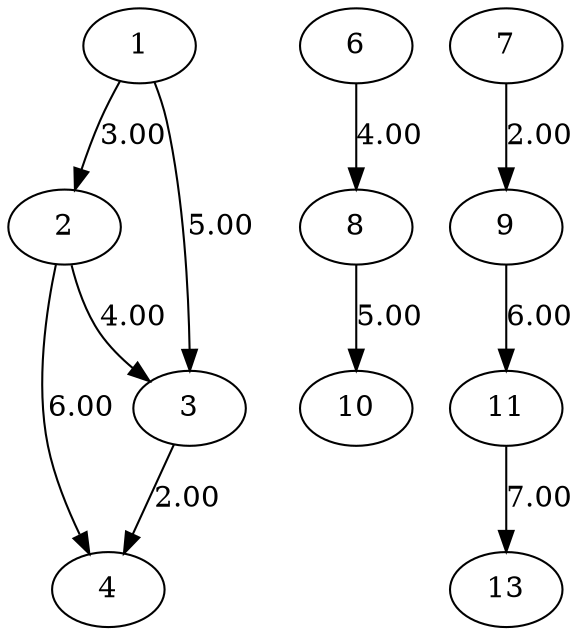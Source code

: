 digraph G {
  1 -> 2 [label="3.00"];
  1 -> 3 [label="5.00"];
  2 -> 3 [label="4.00"];
  2 -> 4 [label="6.00"];
  3 -> 4 [label="2.00"];
  6 -> 8 [label="4.00"];
  7 -> 9 [label="2.00"];
  8 -> 10 [label="5.00"];
  9 -> 11 [label="6.00"];
  11 -> 13 [label="7.00"];
}
